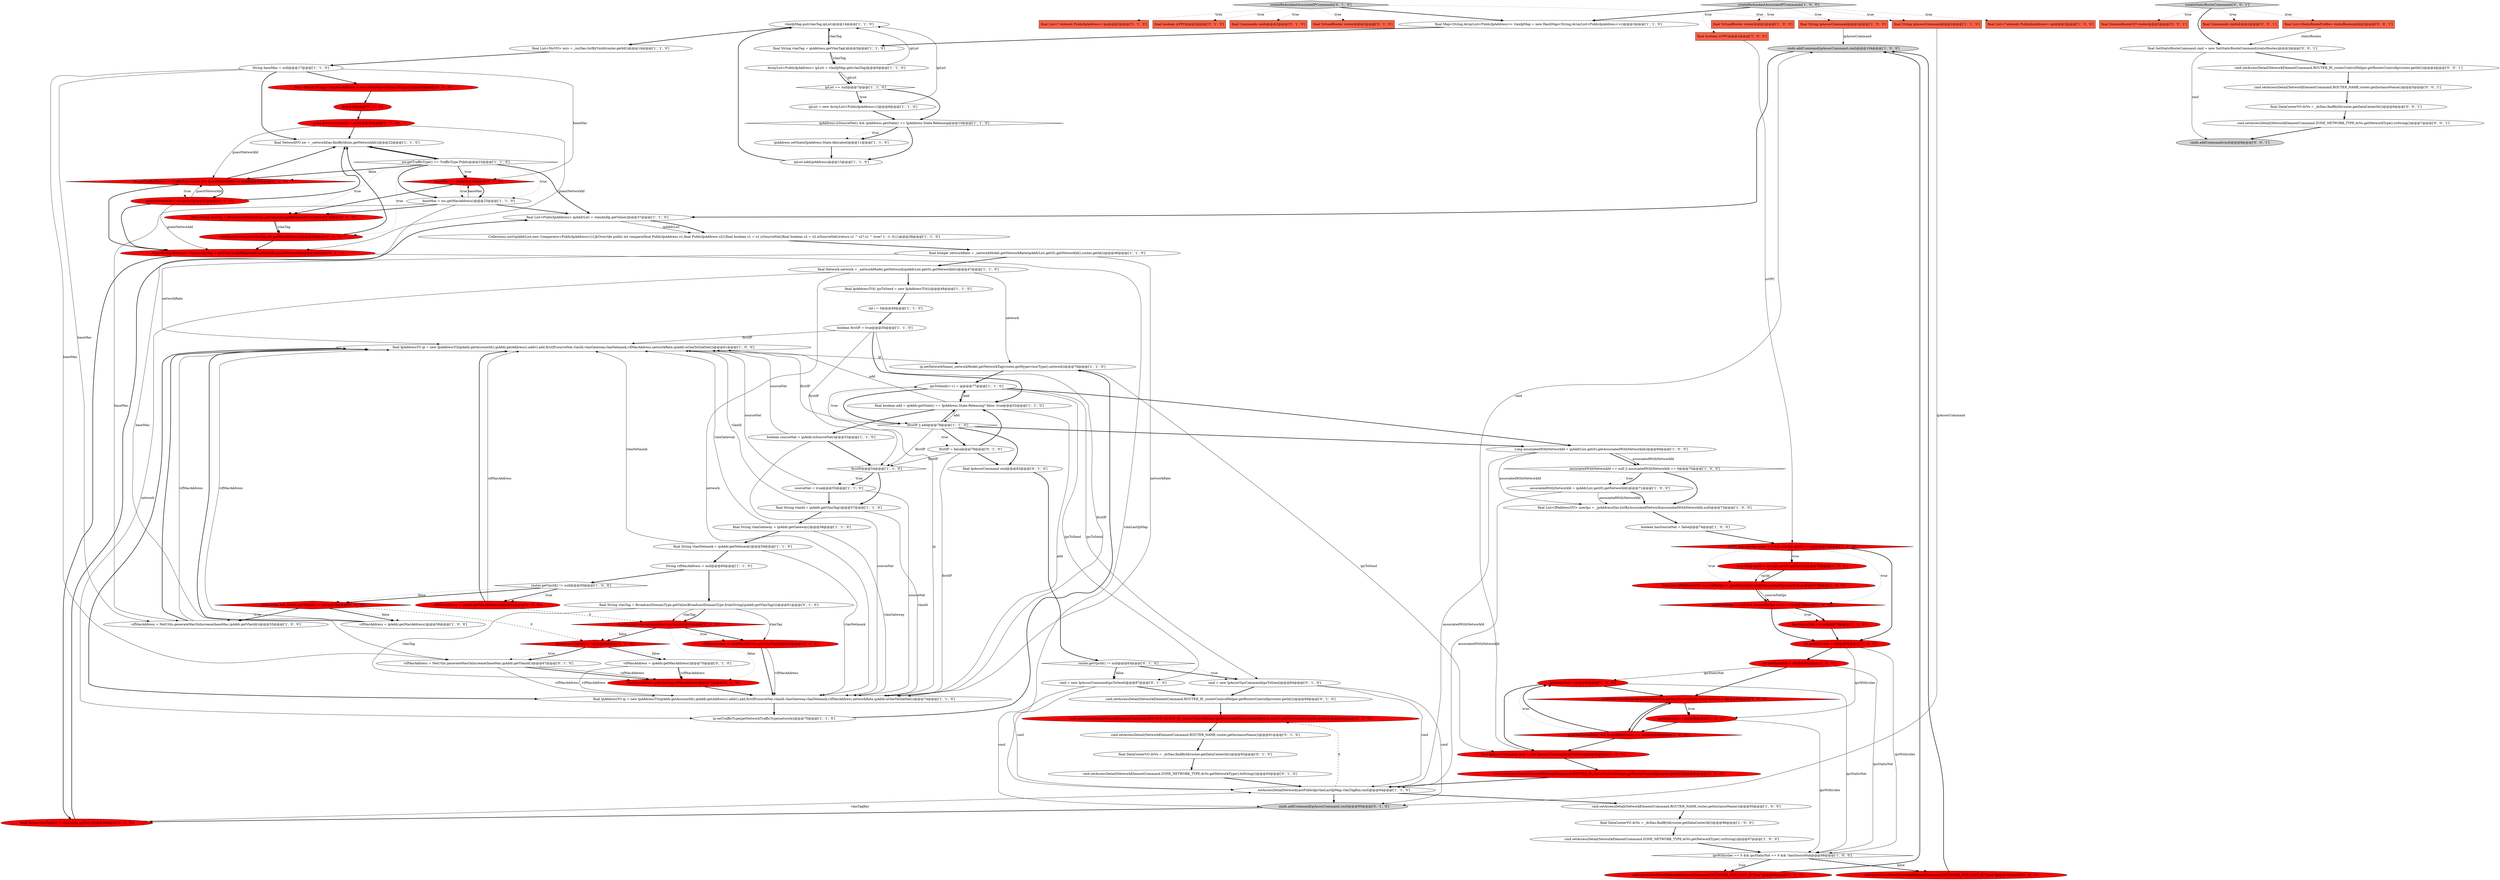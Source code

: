 digraph {
35 [style = filled, label = "cmds.addCommand(ipAssocCommand,cmd)@@@104@@@['1', '0', '0']", fillcolor = lightgray, shape = ellipse image = "AAA0AAABBB1BBB"];
68 [style = filled, label = "sourceNat = true@@@55@@@['1', '1', '0']", fillcolor = white, shape = ellipse image = "AAA0AAABBB1BBB"];
12 [style = filled, label = "final DataCenterVO dcVo = _dcDao.findById(router.getDataCenterId())@@@96@@@['1', '0', '0']", fillcolor = white, shape = ellipse image = "AAA0AAABBB1BBB"];
55 [style = filled, label = "final List<IPAddressVO> sourceNatIps = _ipAddressDao.listByAssociatedVpc(vpcId,true)@@@77@@@['1', '0', '0']", fillcolor = red, shape = ellipse image = "AAA1AAABBB1BBB"];
76 [style = filled, label = "cmd.setAccessDetail(NetworkElementCommand.ZONE_NETWORK_TYPE,dcVo.getNetworkType().toString())@@@93@@@['0', '1', '0']", fillcolor = white, shape = ellipse image = "AAA0AAABBB2BBB"];
53 [style = filled, label = "ipsToSend(i++( = ip@@@77@@@['1', '1', '0']", fillcolor = white, shape = ellipse image = "AAA0AAABBB1BBB"];
70 [style = filled, label = "!sourceNat && ipAddr.getVlanId() != 0@@@54@@@['1', '0', '0']", fillcolor = red, shape = diamond image = "AAA1AAABBB1BBB"];
83 [style = filled, label = "baseMac == null@@@24@@@['0', '1', '0']", fillcolor = red, shape = diamond image = "AAA1AAABBB2BBB"];
85 [style = filled, label = "cmd = new IpAssocVpcCommand(ipsToSend)@@@84@@@['0', '1', '0']", fillcolor = white, shape = ellipse image = "AAA0AAABBB2BBB"];
111 [style = filled, label = "cmds.addCommand(cmd)@@@8@@@['0', '0', '1']", fillcolor = lightgray, shape = ellipse image = "AAA0AAABBB3BBB"];
14 [style = filled, label = "final boolean add = ipAddr.getState() == IpAddress.State.Releasing? false: true@@@52@@@['1', '1', '0']", fillcolor = white, shape = ellipse image = "AAA0AAABBB1BBB"];
113 [style = filled, label = "cmd.setAccessDetail(NetworkElementCommand.ROUTER_NAME,router.getInstanceName())@@@5@@@['0', '0', '1']", fillcolor = white, shape = ellipse image = "AAA0AAABBB3BBB"];
9 [style = filled, label = "associatedWithNetworkId = ipAddrList.get(0).getNetworkId()@@@71@@@['1', '0', '0']", fillcolor = white, shape = ellipse image = "AAA0AAABBB1BBB"];
102 [style = filled, label = "cmd.setAccessDetail(NetworkElementCommand.ROUTER_GUEST_IP,_routerControlHelper.getRouterIpInNetwork(ipAddrList.get(0).getNetworkId(),router.getId()))@@@90@@@['0', '1', '0']", fillcolor = red, shape = ellipse image = "AAA1AAABBB2BBB"];
41 [style = filled, label = "final String ipAssocCommand@@@2@@@['1', '1', '0']", fillcolor = tomato, shape = box image = "AAA0AAABBB1BBB"];
46 [style = filled, label = "final String vlanId = ipAddr.getVlanTag()@@@57@@@['1', '1', '0']", fillcolor = white, shape = ellipse image = "AAA0AAABBB1BBB"];
94 [style = filled, label = "vifMacAddress = ipAddr.getMacAddress()@@@70@@@['0', '1', '0']", fillcolor = white, shape = ellipse image = "AAA0AAABBB2BBB"];
48 [style = filled, label = "associatedWithNetworkId == null || associatedWithNetworkId == 0@@@70@@@['1', '0', '0']", fillcolor = white, shape = diamond image = "AAA0AAABBB1BBB"];
21 [style = filled, label = "boolean firstIP = true@@@50@@@['1', '1', '0']", fillcolor = white, shape = ellipse image = "AAA0AAABBB1BBB"];
15 [style = filled, label = "int ipsStaticNat = 0@@@83@@@['1', '0', '0']", fillcolor = red, shape = ellipse image = "AAA1AAABBB1BBB"];
17 [style = filled, label = "ipsStaticNat++@@@89@@@['1', '0', '0']", fillcolor = red, shape = ellipse image = "AAA1AAABBB1BBB"];
60 [style = filled, label = "boolean sourceNat = ipAddr.isSourceNat()@@@53@@@['1', '1', '0']", fillcolor = white, shape = ellipse image = "AAA0AAABBB1BBB"];
26 [style = filled, label = "ipList == null@@@7@@@['1', '1', '0']", fillcolor = white, shape = diamond image = "AAA0AAABBB1BBB"];
6 [style = filled, label = "cmd.setAccessDetail(NetworkElementCommand.NETWORK_PUB_LAST_IP,\"false\")@@@102@@@['1', '0', '0']", fillcolor = red, shape = ellipse image = "AAA1AAABBB1BBB"];
56 [style = filled, label = "hasSourceNat = true@@@79@@@['1', '0', '0']", fillcolor = red, shape = ellipse image = "AAA1AAABBB1BBB"];
69 [style = filled, label = "String vifMacAddress = null@@@60@@@['1', '1', '0']", fillcolor = white, shape = ellipse image = "AAA0AAABBB1BBB"];
88 [style = filled, label = "final List<? extends PublicIpAddress> ips@@@2@@@['0', '1', '0']", fillcolor = tomato, shape = box image = "AAA0AAABBB2BBB"];
8 [style = filled, label = "!firstIP || add@@@78@@@['1', '1', '0']", fillcolor = white, shape = diamond image = "AAA0AAABBB1BBB"];
43 [style = filled, label = "ip.setNetworkName(_networkModel.getNetworkTag(router.getHypervisorType(),network))@@@76@@@['1', '1', '0']", fillcolor = white, shape = ellipse image = "AAA0AAABBB1BBB"];
80 [style = filled, label = "cmd.setAccessDetail(NetworkElementCommand.ROUTER_NAME,router.getInstanceName())@@@91@@@['0', '1', '0']", fillcolor = white, shape = ellipse image = "AAA0AAABBB2BBB"];
81 [style = filled, label = "Long guestNetworkId = null@@@20@@@['0', '1', '0']", fillcolor = red, shape = ellipse image = "AAA1AAABBB2BBB"];
104 [style = filled, label = "guestNetworkId = nw.getId()@@@31@@@['0', '1', '0']", fillcolor = red, shape = ellipse image = "AAA1AAABBB2BBB"];
29 [style = filled, label = "final Map<String,ArrayList<PublicIpAddress>> vlanIpMap = new HashMap<String,ArrayList<PublicIpAddress>>()@@@3@@@['1', '1', '0']", fillcolor = white, shape = ellipse image = "AAA0AAABBB1BBB"];
39 [style = filled, label = "cmd.setAccessDetail(NetworkElementCommand.NETWORK_PUB_LAST_IP,\"true\")@@@99@@@['1', '0', '0']", fillcolor = red, shape = ellipse image = "AAA1AAABBB1BBB"];
28 [style = filled, label = "final VirtualRouter router@@@2@@@['1', '0', '0']", fillcolor = tomato, shape = box image = "AAA0AAABBB1BBB"];
65 [style = filled, label = "final NetworkVO nw = _networkDao.findById(nic.getNetworkId())@@@22@@@['1', '1', '0']", fillcolor = white, shape = ellipse image = "AAA0AAABBB1BBB"];
62 [style = filled, label = "final IpAddressTO ip = new IpAddressTO(ipAddr.getAccountId(),ipAddr.getAddress().addr(),add,firstIP,sourceNat,vlanId,vlanGateway,vlanNetmask,vifMacAddress,networkRate,ipAddr.isOneToOneNat())@@@61@@@['1', '0', '0']", fillcolor = white, shape = ellipse image = "AAA0AAABBB1BBB"];
97 [style = filled, label = "@@@19@@@['0', '1', '0']", fillcolor = red, shape = ellipse image = "AAA1AAABBB2BBB"];
33 [style = filled, label = "_rulesDao.countRulesByIpIdAndState(ip.getId(),FirewallRule.State.Active) > 0@@@85@@@['1', '0', '0']", fillcolor = red, shape = diamond image = "AAA1AAABBB1BBB"];
37 [style = filled, label = "ArrayList<PublicIpAddress> ipList = vlanIpMap.get(vlanTag)@@@6@@@['1', '1', '0']", fillcolor = white, shape = ellipse image = "AAA0AAABBB1BBB"];
58 [style = filled, label = "nw.getTrafficType() == TrafficType.Public@@@23@@@['1', '1', '0']", fillcolor = white, shape = diamond image = "AAA0AAABBB1BBB"];
67 [style = filled, label = "int i = 0@@@49@@@['1', '1', '0']", fillcolor = white, shape = ellipse image = "AAA0AAABBB1BBB"];
52 [style = filled, label = "ipList = new ArrayList<PublicIpAddress>()@@@8@@@['1', '1', '0']", fillcolor = white, shape = ellipse image = "AAA0AAABBB1BBB"];
99 [style = filled, label = "router.getVpcId() != null@@@83@@@['0', '1', '0']", fillcolor = white, shape = diamond image = "AAA0AAABBB2BBB"];
40 [style = filled, label = "ip.setTrafficType(getNetworkTrafficType(network))@@@75@@@['1', '1', '0']", fillcolor = white, shape = ellipse image = "AAA0AAABBB1BBB"];
89 [style = filled, label = "Map<String,Boolean> vlanLastIpMap = getVlanLastIpMap(router.getVpcId(),guestNetworkId)@@@34@@@['0', '1', '0']", fillcolor = red, shape = ellipse image = "AAA1AAABBB2BBB"];
19 [style = filled, label = "final String vlanTag = ipAddress.getVlanTag()@@@5@@@['1', '1', '0']", fillcolor = white, shape = ellipse image = "AAA0AAABBB1BBB"];
86 [style = filled, label = "cmd.setAccessDetail(NetworkElementCommand.ROUTER_IP,_routerControlHelper.getRouterControlIp(router.getId()))@@@89@@@['0', '1', '0']", fillcolor = white, shape = ellipse image = "AAA0AAABBB2BBB"];
34 [style = filled, label = "isVPC && userIps.size() > 0 && userIps.get(0) != null@@@75@@@['1', '0', '0']", fillcolor = red, shape = diamond image = "AAA1AAABBB1BBB"];
71 [style = filled, label = "final Long vpcId = userIps.get(0).getVpcId()@@@76@@@['1', '0', '0']", fillcolor = red, shape = ellipse image = "AAA1AAABBB1BBB"];
112 [style = filled, label = "final DomainRouterVO router@@@2@@@['0', '0', '1']", fillcolor = tomato, shape = box image = "AAA0AAABBB3BBB"];
4 [style = filled, label = "ipsWithrules == 0 && ipsStaticNat == 0 && !hasSourceNat@@@98@@@['1', '0', '0']", fillcolor = white, shape = diamond image = "AAA0AAABBB1BBB"];
91 [style = filled, label = "final boolean isVPC@@@2@@@['0', '1', '0']", fillcolor = tomato, shape = box image = "AAA0AAABBB2BBB"];
93 [style = filled, label = "cmd = new IpAssocCommand(ipsToSend)@@@87@@@['0', '1', '0']", fillcolor = white, shape = ellipse image = "AAA0AAABBB2BBB"];
10 [style = filled, label = "final List<IPAddressVO> userIps = _ipAddressDao.listByAssociatedNetwork(associatedWithNetworkId,null)@@@73@@@['1', '0', '0']", fillcolor = white, shape = ellipse image = "AAA0AAABBB1BBB"];
30 [style = filled, label = "boolean hasSourceNat = false@@@74@@@['1', '0', '0']", fillcolor = white, shape = ellipse image = "AAA0AAABBB1BBB"];
95 [style = filled, label = "final IpAssocCommand cmd@@@82@@@['0', '1', '0']", fillcolor = white, shape = ellipse image = "AAA0AAABBB2BBB"];
110 [style = filled, label = "cmd.setAccessDetail(NetworkElementCommand.ROUTER_IP,_routerControlHelper.getRouterControlIp(router.getId()))@@@4@@@['0', '0', '1']", fillcolor = white, shape = ellipse image = "AAA0AAABBB3BBB"];
32 [style = filled, label = "final IpAddressTO ip = new IpAddressTO(ipAddr.getAccountId(),ipAddr.getAddress().addr(),add,firstIP,sourceNat,vlanId,vlanGateway,vlanNetmask,vifMacAddress,networkRate,ipAddr.isOneToOneNat())@@@74@@@['1', '1', '0']", fillcolor = white, shape = ellipse image = "AAA0AAABBB1BBB"];
74 [style = filled, label = "final DataCenterVO dcVo = _dcDao.findById(router.getDataCenterId())@@@92@@@['0', '1', '0']", fillcolor = white, shape = ellipse image = "AAA0AAABBB2BBB"];
101 [style = filled, label = "final String vlanTag = BroadcastDomainType.getValue(BroadcastDomainType.fromString(ipAddr.getVlanTag()))@@@61@@@['0', '1', '0']", fillcolor = white, shape = ellipse image = "AAA0AAABBB2BBB"];
79 [style = filled, label = "vlanMacAddress.put(vlanTag,vifMacAddress)@@@72@@@['0', '1', '0']", fillcolor = red, shape = ellipse image = "AAA1AAABBB2BBB"];
96 [style = filled, label = "vlanMacAddress.containsKey(vlanTag)@@@62@@@['0', '1', '0']", fillcolor = red, shape = diamond image = "AAA1AAABBB2BBB"];
3 [style = filled, label = "final Integer networkRate = _networkModel.getNetworkRate(ipAddrList.get(0).getNetworkId(),router.getId())@@@46@@@['1', '1', '0']", fillcolor = white, shape = ellipse image = "AAA0AAABBB1BBB"];
66 [style = filled, label = "sourceNatIps != null && sourceNatIps.size() > 0@@@78@@@['1', '0', '0']", fillcolor = red, shape = diamond image = "AAA1AAABBB1BBB"];
23 [style = filled, label = "cmd.setAccessDetail(NetworkElementCommand.ROUTER_IP,_routerControlHelper.getRouterControlIp(router.getId()))@@@93@@@['1', '0', '0']", fillcolor = red, shape = ellipse image = "AAA1AAABBB1BBB"];
11 [style = filled, label = "ip.isOneToOneNat() && ip.getRuleState() == null@@@88@@@['1', '0', '0']", fillcolor = red, shape = diamond image = "AAA1AAABBB1BBB"];
75 [style = filled, label = "vifMacAddress = NetUtils.generateMacOnIncrease(baseMac,ipAddr.getVlanId())@@@67@@@['0', '1', '0']", fillcolor = white, shape = ellipse image = "AAA0AAABBB2BBB"];
25 [style = filled, label = "ipList.add(ipAddress)@@@13@@@['1', '1', '0']", fillcolor = white, shape = ellipse image = "AAA0AAABBB1BBB"];
90 [style = filled, label = "vifMacAddress = vlanMacAddress.get(vlanTag)@@@63@@@['0', '1', '0']", fillcolor = red, shape = ellipse image = "AAA1AAABBB2BBB"];
59 [style = filled, label = "vifMacAddress = NetUtils.generateMacOnIncrease(baseMac,ipAddr.getVlanId())@@@55@@@['1', '0', '0']", fillcolor = white, shape = ellipse image = "AAA0AAABBB1BBB"];
72 [style = filled, label = "final Commands cmds@@@2@@@['0', '1', '0']", fillcolor = tomato, shape = box image = "AAA0AAABBB2BBB"];
84 [style = filled, label = "firstIP = false@@@79@@@['0', '1', '0']", fillcolor = white, shape = ellipse image = "AAA0AAABBB2BBB"];
54 [style = filled, label = "setAccessDetailNetworkLastPublicIp(vlanLastIpMap,vlanTagKey,cmd)@@@94@@@['1', '1', '0']", fillcolor = white, shape = ellipse image = "AAA0AAABBB1BBB"];
20 [style = filled, label = "final Network network = _networkModel.getNetwork(ipAddrList.get(0).getNetworkId())@@@47@@@['1', '1', '0']", fillcolor = white, shape = ellipse image = "AAA0AAABBB1BBB"];
103 [style = filled, label = "Map<String,String> vlanMacAddress = new HashMap<String,String>()@@@18@@@['0', '1', '0']", fillcolor = red, shape = ellipse image = "AAA1AAABBB2BBB"];
1 [style = filled, label = "final boolean isVPC@@@2@@@['1', '0', '0']", fillcolor = tomato, shape = box image = "AAA0AAABBB1BBB"];
31 [style = filled, label = "ipAddress.setState(IpAddress.State.Allocated)@@@11@@@['1', '1', '0']", fillcolor = white, shape = ellipse image = "AAA0AAABBB1BBB"];
98 [style = filled, label = "createRedundantAssociateIPCommands['0', '1', '0']", fillcolor = lightgray, shape = diamond image = "AAA0AAABBB2BBB"];
100 [style = filled, label = "final String vlanTagKey = vlanAndIp.getKey()@@@36@@@['0', '1', '0']", fillcolor = red, shape = ellipse image = "AAA1AAABBB2BBB"];
36 [style = filled, label = "String baseMac = null@@@17@@@['1', '1', '0']", fillcolor = white, shape = ellipse image = "AAA0AAABBB1BBB"];
5 [style = filled, label = "ipsWithrules++@@@86@@@['1', '0', '0']", fillcolor = red, shape = ellipse image = "AAA1AAABBB1BBB"];
63 [style = filled, label = "firstIP@@@54@@@['1', '1', '0']", fillcolor = white, shape = diamond image = "AAA0AAABBB1BBB"];
2 [style = filled, label = "final String ipAssocCommand@@@2@@@['1', '0', '0']", fillcolor = tomato, shape = box image = "AAA0AAABBB1BBB"];
13 [style = filled, label = "baseMac = nic.getMacAddress()@@@25@@@['1', '1', '0']", fillcolor = white, shape = ellipse image = "AAA0AAABBB1BBB"];
87 [style = filled, label = "ipAddr.getVlanId() != 0@@@66@@@['0', '1', '0']", fillcolor = red, shape = diamond image = "AAA1AAABBB2BBB"];
22 [style = filled, label = "ipAddress.isSourceNat() && ipAddress.getState() == IpAddress.State.Releasing@@@10@@@['1', '1', '0']", fillcolor = white, shape = diamond image = "AAA0AAABBB1BBB"];
114 [style = filled, label = "final DataCenterVO dcVo = _dcDao.findById(router.getDataCenterId())@@@6@@@['0', '0', '1']", fillcolor = white, shape = ellipse image = "AAA0AAABBB3BBB"];
73 [style = filled, label = "vlanMacAddress.put(vlanTag,nic.getMacAddress())@@@28@@@['0', '1', '0']", fillcolor = red, shape = ellipse image = "AAA1AAABBB2BBB"];
109 [style = filled, label = "final SetStaticRouteCommand cmd = new SetStaticRouteCommand(staticRoutes)@@@3@@@['0', '0', '1']", fillcolor = white, shape = ellipse image = "AAA0AAABBB3BBB"];
44 [style = filled, label = "final List<NicVO> nics = _nicDao.listByVmId(router.getId())@@@16@@@['1', '1', '0']", fillcolor = white, shape = ellipse image = "AAA0AAABBB1BBB"];
92 [style = filled, label = "nw.getTrafficType() == TrafficType.Guest && guestNetworkId == null@@@30@@@['0', '1', '0']", fillcolor = red, shape = diamond image = "AAA1AAABBB2BBB"];
45 [style = filled, label = "vlanIpMap.put(vlanTag,ipList)@@@14@@@['1', '1', '0']", fillcolor = white, shape = ellipse image = "AAA0AAABBB1BBB"];
42 [style = filled, label = "vifMacAddress = ipAddr.getMacAddress()@@@58@@@['1', '0', '0']", fillcolor = white, shape = ellipse image = "AAA0AAABBB1BBB"];
77 [style = filled, label = "cmds.addCommand(ipAssocCommand,cmd)@@@95@@@['0', '1', '0']", fillcolor = lightgray, shape = ellipse image = "AAA0AAABBB2BBB"];
82 [style = filled, label = "final String vlanTag = BroadcastDomainType.getValue(nic.getBroadcastUri())@@@27@@@['0', '1', '0']", fillcolor = red, shape = ellipse image = "AAA1AAABBB2BBB"];
64 [style = filled, label = "final IpAssocCommand cmd = new IpAssocCommand(ipsToSend)@@@92@@@['1', '0', '0']", fillcolor = red, shape = ellipse image = "AAA1AAABBB1BBB"];
47 [style = filled, label = "final String vlanNetmask = ipAddr.getNetmask()@@@59@@@['1', '1', '0']", fillcolor = white, shape = ellipse image = "AAA0AAABBB1BBB"];
57 [style = filled, label = "final String vlanGateway = ipAddr.getGateway()@@@58@@@['1', '1', '0']", fillcolor = white, shape = ellipse image = "AAA0AAABBB1BBB"];
0 [style = filled, label = "vifMacAddress = ipAddr.getMacAddress()@@@51@@@['1', '0', '0']", fillcolor = red, shape = ellipse image = "AAA1AAABBB1BBB"];
107 [style = filled, label = "final Commands cmds@@@2@@@['0', '0', '1']", fillcolor = tomato, shape = box image = "AAA0AAABBB3BBB"];
50 [style = filled, label = "Long associatedWithNetworkId = ipAddrList.get(0).getAssociatedWithNetworkId()@@@69@@@['1', '0', '0']", fillcolor = white, shape = ellipse image = "AAA0AAABBB1BBB"];
7 [style = filled, label = "router.getVpcId() != null@@@50@@@['1', '0', '0']", fillcolor = white, shape = diamond image = "AAA0AAABBB1BBB"];
16 [style = filled, label = "int ipsWithrules = 0@@@82@@@['1', '0', '0']", fillcolor = red, shape = ellipse image = "AAA1AAABBB1BBB"];
24 [style = filled, label = "final List<? extends PublicIpAddress> ips@@@2@@@['1', '0', '0']", fillcolor = tomato, shape = box image = "AAA0AAABBB1BBB"];
106 [style = filled, label = "final List<StaticRouteProfile> staticRoutes@@@2@@@['0', '0', '1']", fillcolor = tomato, shape = box image = "AAA0AAABBB3BBB"];
27 [style = filled, label = "final List<PublicIpAddress> ipAddrList = vlanAndIp.getValue()@@@37@@@['1', '1', '0']", fillcolor = white, shape = ellipse image = "AAA0AAABBB1BBB"];
61 [style = filled, label = "Collections.sort(ipAddrList,new Comparator<PublicIpAddress>(){@Override public int compare(final PublicIpAddress o1,final PublicIpAddress o2){final boolean s1 = o1.isSourceNat()final boolean s2 = o2.isSourceNat()return s1 ^ s2? s1 ^ true? 1: -1: 0}})@@@38@@@['1', '1', '0']", fillcolor = white, shape = ellipse image = "AAA0AAABBB1BBB"];
78 [style = filled, label = "final VirtualRouter router@@@2@@@['0', '1', '0']", fillcolor = tomato, shape = box image = "AAA0AAABBB2BBB"];
18 [style = filled, label = "cmd.setAccessDetail(NetworkElementCommand.ZONE_NETWORK_TYPE,dcVo.getNetworkType().toString())@@@97@@@['1', '0', '0']", fillcolor = white, shape = ellipse image = "AAA0AAABBB1BBB"];
49 [style = filled, label = "cmd.setAccessDetail(NetworkElementCommand.ROUTER_NAME,router.getInstanceName())@@@95@@@['1', '0', '0']", fillcolor = white, shape = ellipse image = "AAA0AAABBB1BBB"];
51 [style = filled, label = "final IpAddressTO(( ipsToSend = new IpAddressTO((((@@@48@@@['1', '1', '0']", fillcolor = white, shape = ellipse image = "AAA0AAABBB1BBB"];
38 [style = filled, label = "createRedundantAssociateIPCommands['1', '0', '0']", fillcolor = lightgray, shape = diamond image = "AAA0AAABBB1BBB"];
108 [style = filled, label = "createStaticRouteCommands['0', '0', '1']", fillcolor = lightgray, shape = diamond image = "AAA0AAABBB3BBB"];
105 [style = filled, label = "cmd.setAccessDetail(NetworkElementCommand.ZONE_NETWORK_TYPE,dcVo.getNetworkType().toString())@@@7@@@['0', '0', '1']", fillcolor = white, shape = ellipse image = "AAA0AAABBB3BBB"];
51->67 [style = bold, label=""];
47->62 [style = solid, label="vlanNetmask"];
101->79 [style = solid, label="vlanTag"];
96->79 [style = dotted, label="false"];
87->75 [style = dotted, label="true"];
15->17 [style = solid, label="ipsStaticNat"];
3->32 [style = solid, label="networkRate"];
47->32 [style = solid, label="vlanNetmask"];
84->63 [style = solid, label="firstIP"];
6->35 [style = bold, label=""];
98->41 [style = dotted, label="true"];
73->65 [style = bold, label=""];
22->31 [style = dotted, label="true"];
70->87 [style = dashed, label="0"];
25->45 [style = bold, label=""];
15->4 [style = solid, label="ipsStaticNat"];
58->83 [style = bold, label=""];
38->41 [style = dotted, label="true"];
58->82 [style = dotted, label="true"];
87->94 [style = bold, label=""];
92->104 [style = dotted, label="true"];
98->91 [style = dotted, label="true"];
57->62 [style = solid, label="vlanGateway"];
11->64 [style = bold, label=""];
114->105 [style = bold, label=""];
47->69 [style = bold, label=""];
59->62 [style = bold, label=""];
19->37 [style = solid, label="vlanTag"];
98->29 [style = bold, label=""];
58->83 [style = dotted, label="true"];
53->8 [style = dotted, label="true"];
59->62 [style = solid, label="vifMacAddress"];
9->10 [style = bold, label=""];
85->86 [style = bold, label=""];
93->86 [style = bold, label=""];
79->32 [style = bold, label=""];
37->26 [style = solid, label="ipList"];
46->32 [style = solid, label="vlanId"];
81->89 [style = solid, label="guestNetworkId"];
26->22 [style = bold, label=""];
96->87 [style = bold, label=""];
108->112 [style = dotted, label="true"];
33->11 [style = bold, label=""];
61->3 [style = bold, label=""];
101->96 [style = solid, label="vlanTag"];
77->100 [style = bold, label=""];
7->70 [style = bold, label=""];
36->59 [style = solid, label="baseMac"];
103->97 [style = bold, label=""];
48->9 [style = dotted, label="true"];
26->52 [style = dotted, label="true"];
43->53 [style = bold, label=""];
14->32 [style = solid, label="add"];
70->59 [style = dotted, label="true"];
60->63 [style = bold, label=""];
12->18 [style = bold, label=""];
48->10 [style = bold, label=""];
11->33 [style = bold, label=""];
85->54 [style = solid, label="cmd"];
96->87 [style = dotted, label="false"];
54->102 [style = dashed, label="0"];
5->4 [style = solid, label="ipsWithrules"];
46->62 [style = solid, label="vlanId"];
62->43 [style = solid, label="ip"];
50->54 [style = solid, label="associatedWithNetworkId"];
8->95 [style = bold, label=""];
34->55 [style = dotted, label="true"];
83->13 [style = bold, label=""];
43->64 [style = solid, label="ipsToSend"];
22->25 [style = bold, label=""];
49->12 [style = bold, label=""];
73->89 [style = bold, label=""];
60->62 [style = solid, label="sourceNat"];
54->49 [style = bold, label=""];
53->85 [style = solid, label="ipsToSend"];
98->78 [style = dotted, label="true"];
37->26 [style = bold, label=""];
58->92 [style = dotted, label="false"];
20->32 [style = solid, label="network"];
13->83 [style = solid, label="baseMac"];
27->61 [style = solid, label="ipAddrList"];
69->7 [style = bold, label=""];
50->10 [style = solid, label="associatedWithNetworkId"];
87->94 [style = dotted, label="false"];
14->53 [style = solid, label="add"];
32->53 [style = solid, label="ip"];
95->99 [style = bold, label=""];
54->77 [style = bold, label=""];
13->82 [style = bold, label=""];
7->0 [style = bold, label=""];
14->60 [style = bold, label=""];
30->34 [style = bold, label=""];
75->32 [style = solid, label="vifMacAddress"];
93->54 [style = solid, label="cmd"];
89->54 [style = solid, label="vlanLastIpMap"];
19->37 [style = bold, label=""];
38->1 [style = dotted, label="true"];
76->54 [style = bold, label=""];
71->55 [style = bold, label=""];
0->62 [style = bold, label=""];
34->71 [style = bold, label=""];
38->24 [style = dotted, label="true"];
113->114 [style = bold, label=""];
58->73 [style = dotted, label="true"];
0->96 [style = dashed, label="0"];
81->92 [style = solid, label="guestNetworkId"];
70->59 [style = bold, label=""];
18->4 [style = bold, label=""];
58->13 [style = dotted, label="true"];
57->32 [style = solid, label="vlanGateway"];
68->62 [style = solid, label="sourceNat"];
90->32 [style = solid, label="vifMacAddress"];
94->79 [style = solid, label="vifMacAddress"];
93->77 [style = solid, label="cmd"];
96->90 [style = bold, label=""];
36->75 [style = solid, label="baseMac"];
39->35 [style = bold, label=""];
8->84 [style = bold, label=""];
38->28 [style = dotted, label="true"];
82->73 [style = solid, label="vlanTag"];
102->80 [style = bold, label=""];
94->32 [style = solid, label="vifMacAddress"];
66->56 [style = dotted, label="true"];
69->101 [style = bold, label=""];
56->16 [style = bold, label=""];
11->17 [style = bold, label=""];
100->27 [style = bold, label=""];
5->11 [style = bold, label=""];
75->79 [style = bold, label=""];
17->64 [style = bold, label=""];
99->93 [style = dotted, label="false"];
55->66 [style = bold, label=""];
63->68 [style = dotted, label="true"];
15->33 [style = bold, label=""];
98->72 [style = dotted, label="true"];
23->54 [style = bold, label=""];
7->70 [style = dotted, label="false"];
31->25 [style = bold, label=""];
19->45 [style = solid, label="vlanTag"];
3->62 [style = solid, label="networkRate"];
14->62 [style = solid, label="add"];
64->35 [style = solid, label="cmd"];
1->34 [style = solid, label="isVPC"];
62->32 [style = bold, label=""];
92->89 [style = bold, label=""];
20->40 [style = solid, label="network"];
53->93 [style = solid, label="ipsToSend"];
4->39 [style = bold, label=""];
104->65 [style = bold, label=""];
94->79 [style = bold, label=""];
99->85 [style = dotted, label="true"];
11->17 [style = dotted, label="true"];
8->14 [style = bold, label=""];
9->54 [style = solid, label="associatedWithNetworkId"];
71->55 [style = solid, label="vpcId"];
50->48 [style = bold, label=""];
33->5 [style = bold, label=""];
52->22 [style = bold, label=""];
97->81 [style = bold, label=""];
13->59 [style = solid, label="baseMac"];
7->0 [style = dotted, label="true"];
45->44 [style = bold, label=""];
108->107 [style = dotted, label="true"];
52->45 [style = solid, label="ipList"];
36->103 [style = bold, label=""];
70->42 [style = bold, label=""];
105->111 [style = bold, label=""];
16->5 [style = solid, label="ipsWithrules"];
53->50 [style = bold, label=""];
36->83 [style = solid, label="baseMac"];
101->96 [style = bold, label=""];
53->14 [style = bold, label=""];
26->52 [style = bold, label=""];
104->89 [style = bold, label=""];
86->102 [style = bold, label=""];
83->13 [style = dotted, label="true"];
108->106 [style = dotted, label="true"];
13->27 [style = bold, label=""];
63->46 [style = bold, label=""];
29->19 [style = bold, label=""];
81->65 [style = bold, label=""];
32->40 [style = bold, label=""];
34->16 [style = bold, label=""];
66->16 [style = bold, label=""];
58->92 [style = bold, label=""];
20->51 [style = bold, label=""];
21->32 [style = solid, label="firstIP"];
53->8 [style = bold, label=""];
8->50 [style = bold, label=""];
96->90 [style = dotted, label="true"];
42->62 [style = bold, label=""];
40->43 [style = bold, label=""];
50->48 [style = solid, label="associatedWithNetworkId"];
57->47 [style = bold, label=""];
41->77 [style = solid, label="ipAssocCommand"];
17->4 [style = solid, label="ipsStaticNat"];
46->57 [style = bold, label=""];
109->111 [style = solid, label="cmd"];
58->65 [style = bold, label=""];
10->30 [style = bold, label=""];
21->63 [style = solid, label="firstIP"];
8->62 [style = solid, label="firstIP"];
16->4 [style = solid, label="ipsWithrules"];
84->95 [style = bold, label=""];
34->66 [style = dotted, label="true"];
21->14 [style = bold, label=""];
58->13 [style = bold, label=""];
8->84 [style = dotted, label="true"];
16->15 [style = bold, label=""];
68->32 [style = solid, label="sourceNat"];
35->27 [style = bold, label=""];
60->32 [style = solid, label="sourceNat"];
44->36 [style = bold, label=""];
58->27 [style = bold, label=""];
68->46 [style = bold, label=""];
27->61 [style = bold, label=""];
75->79 [style = solid, label="vifMacAddress"];
4->6 [style = bold, label=""];
110->113 [style = bold, label=""];
55->66 [style = solid, label="sourceNatIps"];
99->85 [style = bold, label=""];
38->29 [style = bold, label=""];
109->110 [style = bold, label=""];
70->42 [style = dotted, label="false"];
4->39 [style = dotted, label="true"];
90->32 [style = bold, label=""];
37->45 [style = solid, label="ipList"];
22->31 [style = bold, label=""];
48->9 [style = bold, label=""];
104->92 [style = solid, label="guestNetworkId"];
14->8 [style = solid, label="add"];
21->62 [style = solid, label="firstIP"];
9->10 [style = solid, label="associatedWithNetworkId"];
17->33 [style = bold, label=""];
84->14 [style = bold, label=""];
108->109 [style = bold, label=""];
87->75 [style = bold, label=""];
67->21 [style = bold, label=""];
8->63 [style = solid, label="firstIP"];
106->109 [style = solid, label="staticRoutes"];
42->62 [style = solid, label="vifMacAddress"];
4->6 [style = dotted, label="false"];
2->35 [style = solid, label="ipAssocCommand"];
100->54 [style = solid, label="vlanTagKey"];
84->32 [style = solid, label="firstIP"];
64->23 [style = bold, label=""];
83->82 [style = bold, label=""];
104->89 [style = solid, label="guestNetworkId"];
99->93 [style = bold, label=""];
89->100 [style = bold, label=""];
101->90 [style = solid, label="vlanTag"];
3->20 [style = bold, label=""];
65->58 [style = bold, label=""];
80->74 [style = bold, label=""];
0->62 [style = solid, label="vifMacAddress"];
63->68 [style = bold, label=""];
45->19 [style = bold, label=""];
38->2 [style = dotted, label="true"];
20->43 [style = solid, label="network"];
33->5 [style = dotted, label="true"];
92->65 [style = bold, label=""];
92->104 [style = bold, label=""];
98->88 [style = dotted, label="true"];
13->75 [style = solid, label="baseMac"];
85->77 [style = solid, label="cmd"];
36->65 [style = bold, label=""];
66->56 [style = bold, label=""];
34->71 [style = dotted, label="true"];
82->73 [style = bold, label=""];
74->76 [style = bold, label=""];
}
